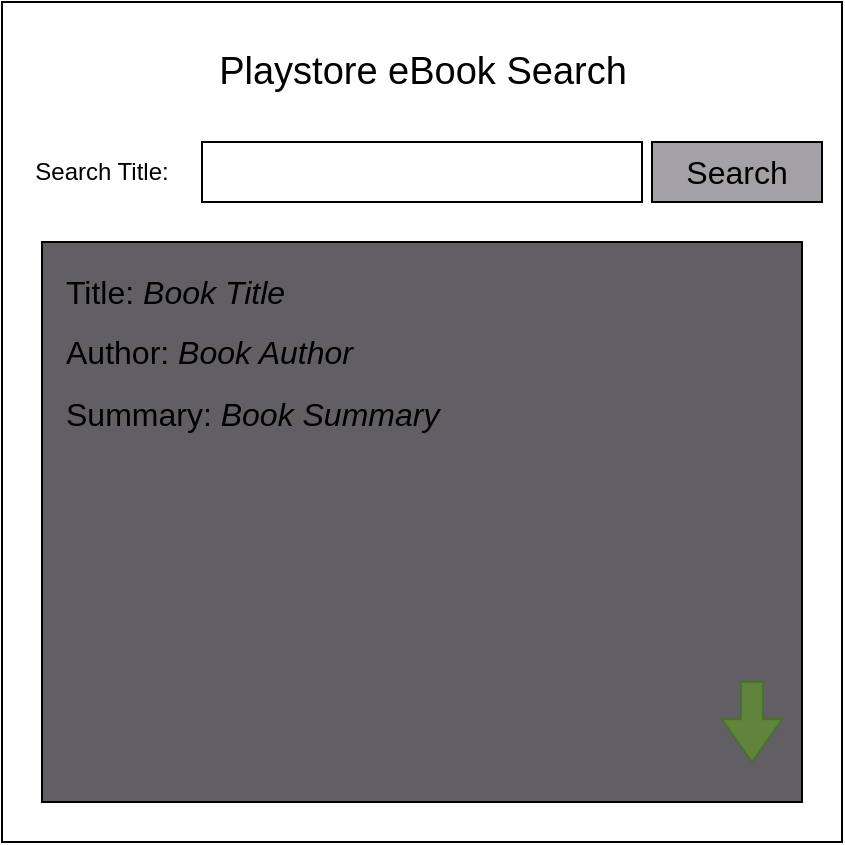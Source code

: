 <mxfile>
    <diagram id="C5rDnz10_f9K-UTjnm8k" name="Page-1">
        <mxGraphModel dx="942" dy="656" grid="1" gridSize="10" guides="1" tooltips="1" connect="1" arrows="1" fold="1" page="1" pageScale="1" pageWidth="850" pageHeight="1100" math="0" shadow="0">
            <root>
                <mxCell id="0"/>
                <mxCell id="1" parent="0"/>
                <mxCell id="2" value="" style="whiteSpace=wrap;html=1;aspect=fixed;" parent="1" vertex="1">
                    <mxGeometry x="90" y="70" width="420" height="420" as="geometry"/>
                </mxCell>
                <mxCell id="3" value="" style="whiteSpace=wrap;html=1;" vertex="1" parent="1">
                    <mxGeometry x="190" y="140" width="220" height="30" as="geometry"/>
                </mxCell>
                <mxCell id="4" value="Search Title:" style="text;strokeColor=none;align=center;fillColor=none;html=1;verticalAlign=middle;whiteSpace=wrap;rounded=0;" vertex="1" parent="1">
                    <mxGeometry x="100" y="140" width="80" height="30" as="geometry"/>
                </mxCell>
                <mxCell id="5" value="Playstore eBook Search" style="text;strokeColor=none;align=center;fillColor=none;html=1;verticalAlign=middle;whiteSpace=wrap;rounded=0;fontSize=19;" vertex="1" parent="1">
                    <mxGeometry x="172.5" y="90" width="255" height="30" as="geometry"/>
                </mxCell>
                <mxCell id="6" value="Search" style="whiteSpace=wrap;html=1;fontSize=16;labelBackgroundColor=none;fillColor=#a3a1a5;" vertex="1" parent="1">
                    <mxGeometry x="415" y="140" width="85" height="30" as="geometry"/>
                </mxCell>
                <mxCell id="8" value="" style="whiteSpace=wrap;html=1;labelBackgroundColor=none;fontSize=16;fillColor=#615f63;" vertex="1" parent="1">
                    <mxGeometry x="110" y="190" width="380" height="280" as="geometry"/>
                </mxCell>
                <mxCell id="9" value="Title: &lt;i&gt;Book Title&lt;/i&gt;" style="text;strokeColor=none;align=left;fillColor=none;html=1;verticalAlign=middle;whiteSpace=wrap;rounded=0;labelBackgroundColor=none;fontSize=16;" vertex="1" parent="1">
                    <mxGeometry x="120" y="200" width="260" height="30" as="geometry"/>
                </mxCell>
                <mxCell id="10" value="Author: &lt;i&gt;Book Author&lt;/i&gt;" style="text;strokeColor=none;align=left;fillColor=none;html=1;verticalAlign=middle;whiteSpace=wrap;rounded=0;labelBackgroundColor=none;fontSize=16;" vertex="1" parent="1">
                    <mxGeometry x="120" y="230" width="260" height="30" as="geometry"/>
                </mxCell>
                <mxCell id="11" value="Summary: &lt;i&gt;Book Summary&lt;/i&gt;" style="text;strokeColor=none;align=left;fillColor=none;html=1;verticalAlign=top;whiteSpace=wrap;rounded=0;labelBackgroundColor=none;fontSize=16;" vertex="1" parent="1">
                    <mxGeometry x="120" y="260" width="360" height="200" as="geometry"/>
                </mxCell>
                <mxCell id="12" value="" style="html=1;shadow=0;dashed=0;align=center;verticalAlign=middle;shape=mxgraph.arrows2.arrow;dy=0.64;dx=21.33;direction=south;notch=0;labelBackgroundColor=none;fontSize=16;fillColor=#60a917;fontColor=#ffffff;strokeColor=#2D7600;fillStyle=auto;opacity=50;" vertex="1" parent="1">
                    <mxGeometry x="450" y="410" width="30" height="40" as="geometry"/>
                </mxCell>
            </root>
        </mxGraphModel>
    </diagram>
</mxfile>